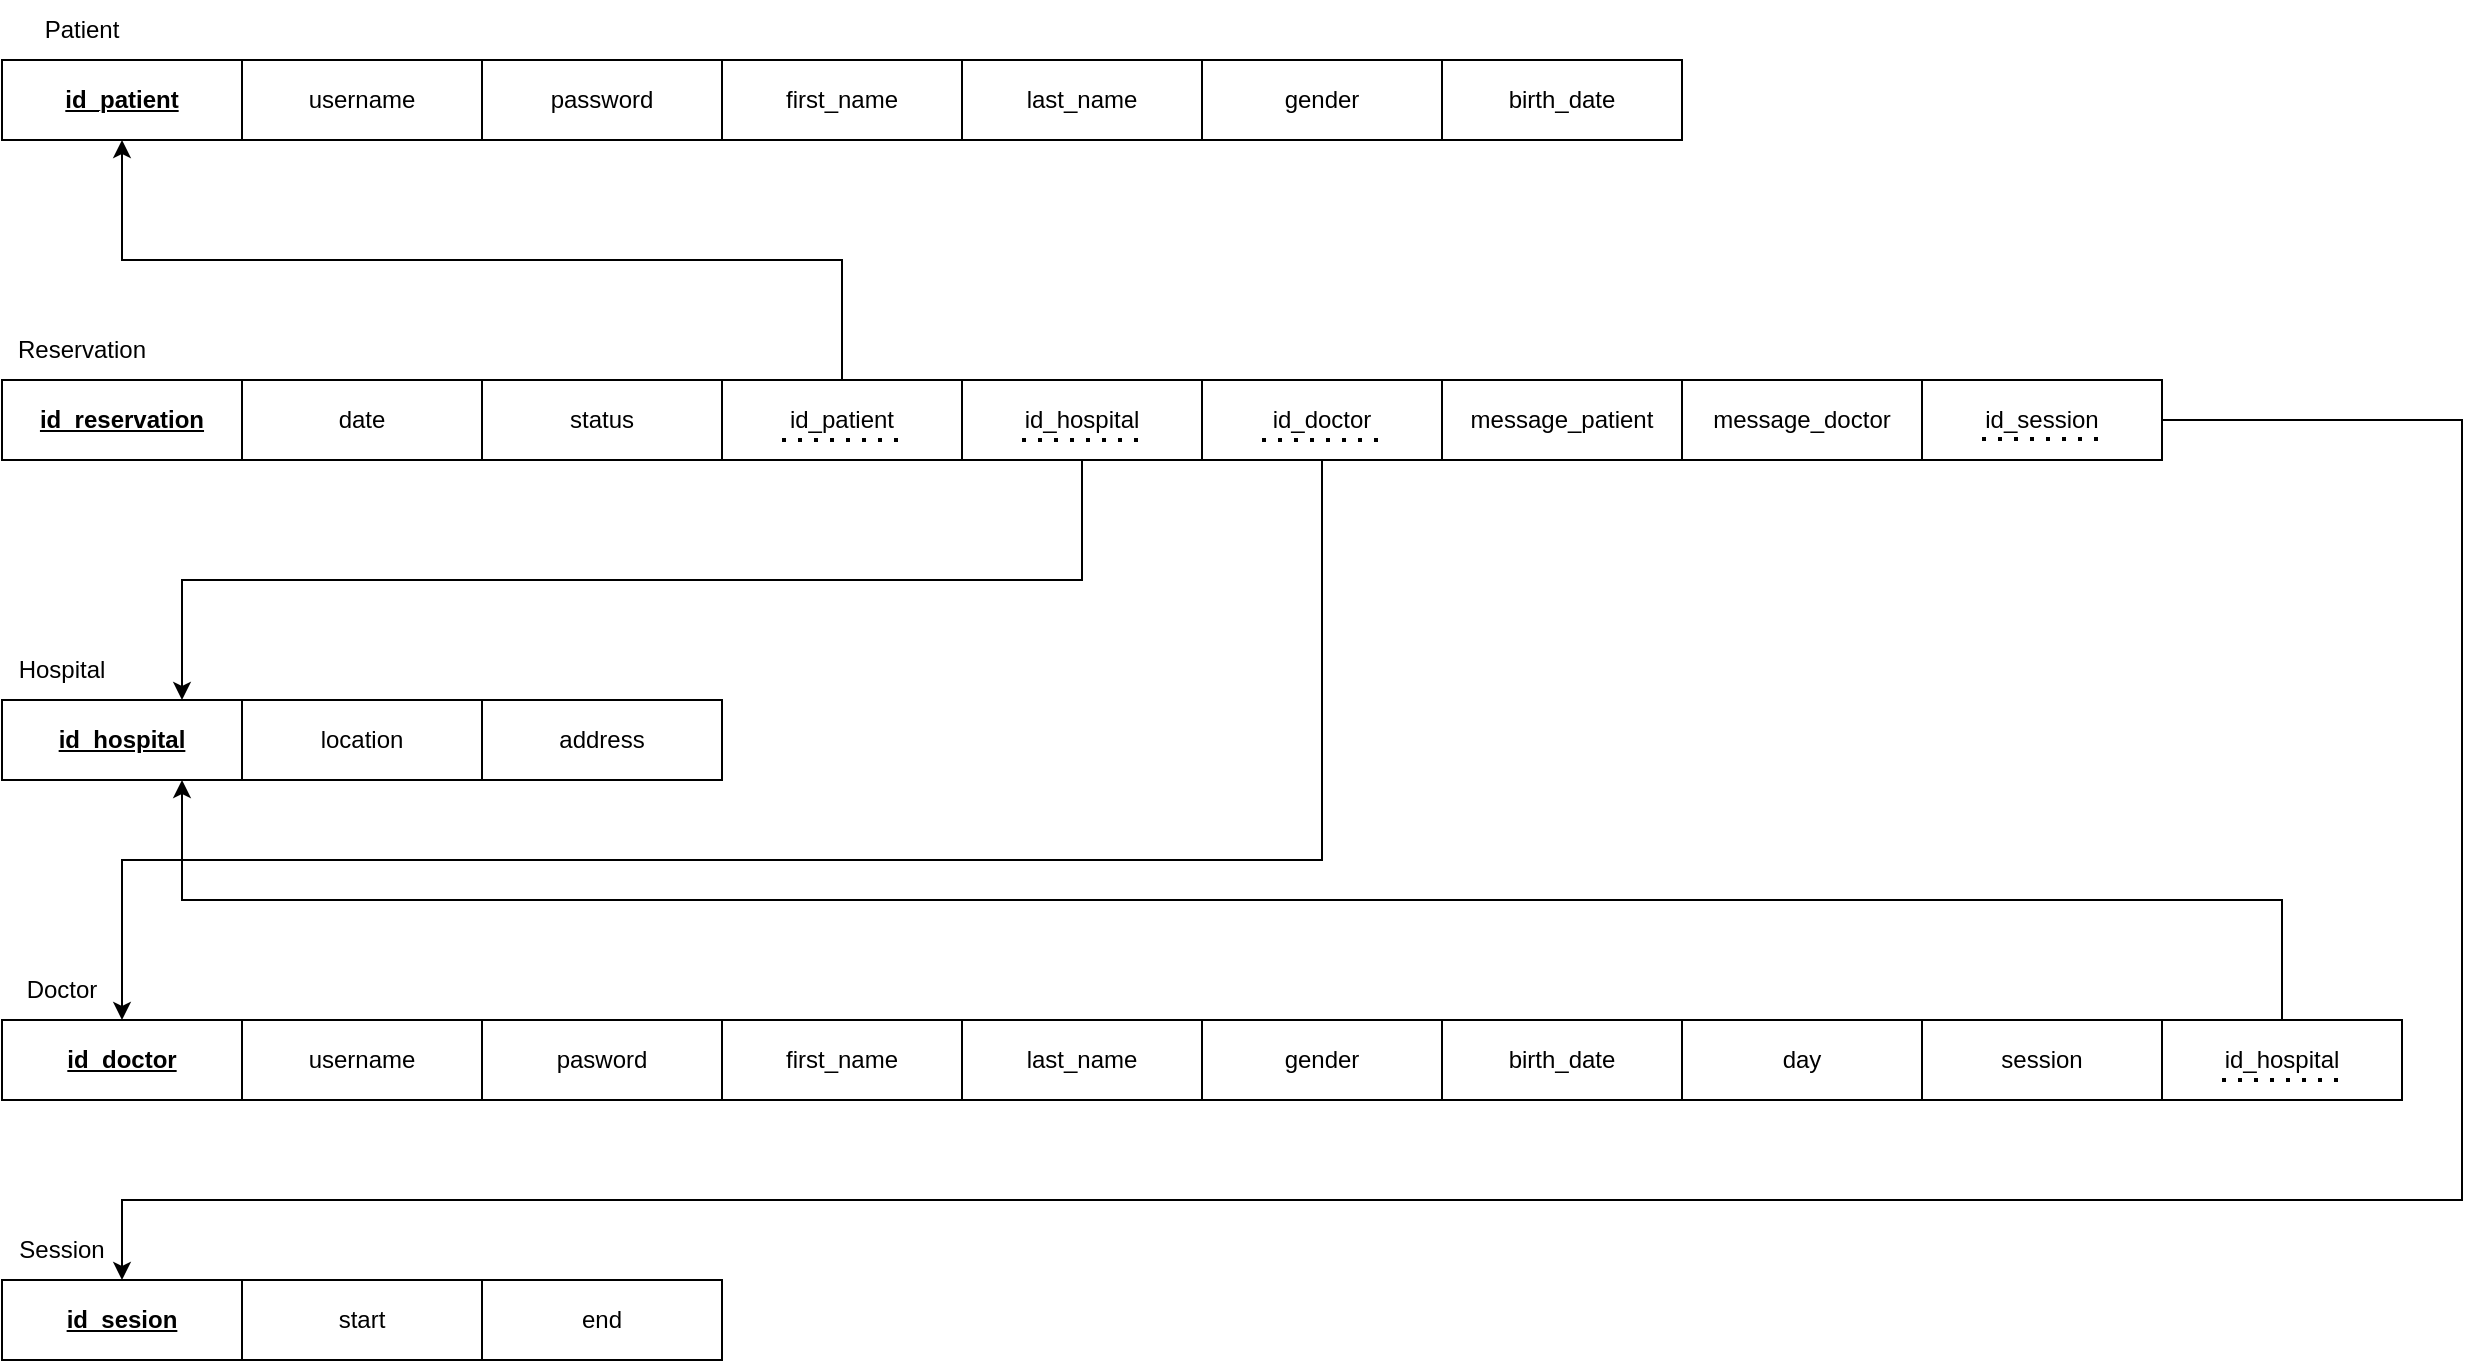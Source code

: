 <mxfile version="22.1.8" type="device">
  <diagram name="Halaman-1" id="E433UBFoiLZU9hsTaBsI">
    <mxGraphModel dx="1562" dy="754" grid="1" gridSize="10" guides="1" tooltips="1" connect="1" arrows="1" fold="1" page="1" pageScale="1" pageWidth="827" pageHeight="1169" math="0" shadow="0">
      <root>
        <mxCell id="0" />
        <mxCell id="1" parent="0" />
        <mxCell id="bJj9fVOKhckDJ1377FJL-13" value="Patient" style="text;html=1;strokeColor=none;fillColor=none;align=center;verticalAlign=middle;whiteSpace=wrap;rounded=0;" parent="1" vertex="1">
          <mxGeometry x="330" y="90" width="60" height="30" as="geometry" />
        </mxCell>
        <mxCell id="bJj9fVOKhckDJ1377FJL-19" value="Reservation" style="text;html=1;strokeColor=none;fillColor=none;align=center;verticalAlign=middle;whiteSpace=wrap;rounded=0;" parent="1" vertex="1">
          <mxGeometry x="330" y="250" width="60" height="30" as="geometry" />
        </mxCell>
        <mxCell id="bJj9fVOKhckDJ1377FJL-22" value="Doctor" style="text;html=1;strokeColor=none;fillColor=none;align=center;verticalAlign=middle;whiteSpace=wrap;rounded=0;" parent="1" vertex="1">
          <mxGeometry x="320" y="570" width="60" height="30" as="geometry" />
        </mxCell>
        <mxCell id="bJj9fVOKhckDJ1377FJL-23" value="Hospital" style="text;html=1;strokeColor=none;fillColor=none;align=center;verticalAlign=middle;whiteSpace=wrap;rounded=0;" parent="1" vertex="1">
          <mxGeometry x="320" y="410" width="60" height="30" as="geometry" />
        </mxCell>
        <mxCell id="bJj9fVOKhckDJ1377FJL-27" value="" style="group" parent="1" vertex="1" connectable="0">
          <mxGeometry x="320" y="280" width="840" height="60" as="geometry" />
        </mxCell>
        <mxCell id="bJj9fVOKhckDJ1377FJL-1" value="&lt;b&gt;&lt;u&gt;id_reservation&lt;/u&gt;&lt;/b&gt;" style="rounded=0;whiteSpace=wrap;html=1;" parent="bJj9fVOKhckDJ1377FJL-27" vertex="1">
          <mxGeometry width="120" height="40" as="geometry" />
        </mxCell>
        <mxCell id="bJj9fVOKhckDJ1377FJL-15" value="" style="group" parent="bJj9fVOKhckDJ1377FJL-27" vertex="1" connectable="0">
          <mxGeometry x="120" width="480" height="40" as="geometry" />
        </mxCell>
        <mxCell id="bJj9fVOKhckDJ1377FJL-3" value="id_hospital" style="rounded=0;whiteSpace=wrap;html=1;" parent="bJj9fVOKhckDJ1377FJL-15" vertex="1">
          <mxGeometry x="360" width="120" height="40" as="geometry" />
        </mxCell>
        <mxCell id="bJj9fVOKhckDJ1377FJL-4" value="date" style="rounded=0;whiteSpace=wrap;html=1;" parent="bJj9fVOKhckDJ1377FJL-15" vertex="1">
          <mxGeometry width="120" height="40" as="geometry" />
        </mxCell>
        <mxCell id="bJj9fVOKhckDJ1377FJL-5" value="id_patient" style="rounded=0;whiteSpace=wrap;html=1;" parent="bJj9fVOKhckDJ1377FJL-15" vertex="1">
          <mxGeometry x="240" width="120" height="40" as="geometry" />
        </mxCell>
        <mxCell id="bJj9fVOKhckDJ1377FJL-6" value="status" style="rounded=0;whiteSpace=wrap;html=1;" parent="bJj9fVOKhckDJ1377FJL-15" vertex="1">
          <mxGeometry x="120" width="120" height="40" as="geometry" />
        </mxCell>
        <mxCell id="bJj9fVOKhckDJ1377FJL-65" value="" style="endArrow=none;dashed=1;html=1;dashPattern=1 3;strokeWidth=2;rounded=0;" parent="bJj9fVOKhckDJ1377FJL-15" edge="1">
          <mxGeometry width="50" height="50" relative="1" as="geometry">
            <mxPoint x="270" y="30" as="sourcePoint" />
            <mxPoint x="330" y="30" as="targetPoint" />
          </mxGeometry>
        </mxCell>
        <mxCell id="bJj9fVOKhckDJ1377FJL-63" value="" style="endArrow=none;dashed=1;html=1;dashPattern=1 3;strokeWidth=2;rounded=0;" parent="bJj9fVOKhckDJ1377FJL-15" edge="1">
          <mxGeometry width="50" height="50" relative="1" as="geometry">
            <mxPoint x="390" y="30" as="sourcePoint" />
            <mxPoint x="450" y="30" as="targetPoint" />
          </mxGeometry>
        </mxCell>
        <mxCell id="bJj9fVOKhckDJ1377FJL-20" value="message_patient" style="rounded=0;whiteSpace=wrap;html=1;" parent="bJj9fVOKhckDJ1377FJL-27" vertex="1">
          <mxGeometry x="720" width="120" height="40" as="geometry" />
        </mxCell>
        <mxCell id="bJj9fVOKhckDJ1377FJL-21" value="id_doctor" style="rounded=0;whiteSpace=wrap;html=1;" parent="bJj9fVOKhckDJ1377FJL-27" vertex="1">
          <mxGeometry x="600" width="120" height="40" as="geometry" />
        </mxCell>
        <mxCell id="bJj9fVOKhckDJ1377FJL-60" value="" style="endArrow=none;dashed=1;html=1;dashPattern=1 3;strokeWidth=2;rounded=0;" parent="bJj9fVOKhckDJ1377FJL-27" edge="1">
          <mxGeometry width="50" height="50" relative="1" as="geometry">
            <mxPoint x="630" y="30" as="sourcePoint" />
            <mxPoint x="690" y="30" as="targetPoint" />
          </mxGeometry>
        </mxCell>
        <mxCell id="bJj9fVOKhckDJ1377FJL-47" value="id_hospital" style="rounded=0;whiteSpace=wrap;html=1;" parent="1" vertex="1">
          <mxGeometry x="1400" y="600" width="120" height="40" as="geometry" />
        </mxCell>
        <mxCell id="bJj9fVOKhckDJ1377FJL-52" value="" style="group" parent="1" vertex="1" connectable="0">
          <mxGeometry x="320" y="730" width="360" height="40" as="geometry" />
        </mxCell>
        <mxCell id="bJj9fVOKhckDJ1377FJL-49" value="start" style="rounded=0;whiteSpace=wrap;html=1;" parent="bJj9fVOKhckDJ1377FJL-52" vertex="1">
          <mxGeometry x="120" width="120" height="40" as="geometry" />
        </mxCell>
        <mxCell id="bJj9fVOKhckDJ1377FJL-50" value="end" style="rounded=0;whiteSpace=wrap;html=1;" parent="bJj9fVOKhckDJ1377FJL-52" vertex="1">
          <mxGeometry x="240" width="120" height="40" as="geometry" />
        </mxCell>
        <mxCell id="bJj9fVOKhckDJ1377FJL-51" value="&lt;u&gt;&lt;b&gt;id_sesion&lt;/b&gt;&lt;/u&gt;" style="rounded=0;whiteSpace=wrap;html=1;" parent="bJj9fVOKhckDJ1377FJL-52" vertex="1">
          <mxGeometry width="120" height="40" as="geometry" />
        </mxCell>
        <mxCell id="bJj9fVOKhckDJ1377FJL-53" value="Session" style="text;html=1;strokeColor=none;fillColor=none;align=center;verticalAlign=middle;whiteSpace=wrap;rounded=0;" parent="1" vertex="1">
          <mxGeometry x="320" y="700" width="60" height="30" as="geometry" />
        </mxCell>
        <mxCell id="bJj9fVOKhckDJ1377FJL-54" value="" style="group" parent="1" vertex="1" connectable="0">
          <mxGeometry x="320" y="120" width="840" height="40" as="geometry" />
        </mxCell>
        <mxCell id="bJj9fVOKhckDJ1377FJL-2" value="gender" style="rounded=0;whiteSpace=wrap;html=1;" parent="bJj9fVOKhckDJ1377FJL-54" vertex="1">
          <mxGeometry x="600" width="120" height="40" as="geometry" />
        </mxCell>
        <mxCell id="bJj9fVOKhckDJ1377FJL-7" value="last_name" style="rounded=0;whiteSpace=wrap;html=1;" parent="bJj9fVOKhckDJ1377FJL-54" vertex="1">
          <mxGeometry x="480" width="120" height="40" as="geometry" />
        </mxCell>
        <mxCell id="bJj9fVOKhckDJ1377FJL-8" value="first_name" style="rounded=0;whiteSpace=wrap;html=1;" parent="bJj9fVOKhckDJ1377FJL-54" vertex="1">
          <mxGeometry x="360" width="120" height="40" as="geometry" />
        </mxCell>
        <mxCell id="bJj9fVOKhckDJ1377FJL-9" value="password" style="rounded=0;whiteSpace=wrap;html=1;" parent="bJj9fVOKhckDJ1377FJL-54" vertex="1">
          <mxGeometry x="240" width="120" height="40" as="geometry" />
        </mxCell>
        <mxCell id="bJj9fVOKhckDJ1377FJL-10" value="" style="rounded=0;whiteSpace=wrap;html=1;" parent="bJj9fVOKhckDJ1377FJL-54" vertex="1">
          <mxGeometry x="120" width="120" height="40" as="geometry" />
        </mxCell>
        <mxCell id="bJj9fVOKhckDJ1377FJL-11" value="" style="rounded=0;whiteSpace=wrap;html=1;" parent="bJj9fVOKhckDJ1377FJL-54" vertex="1">
          <mxGeometry width="120" height="40" as="geometry" />
        </mxCell>
        <mxCell id="bJj9fVOKhckDJ1377FJL-16" value="&lt;b&gt;&lt;u&gt;id_patient&lt;/u&gt;&lt;/b&gt;" style="text;html=1;strokeColor=none;fillColor=none;align=center;verticalAlign=middle;whiteSpace=wrap;rounded=0;" parent="bJj9fVOKhckDJ1377FJL-54" vertex="1">
          <mxGeometry x="30" y="5" width="60" height="30" as="geometry" />
        </mxCell>
        <mxCell id="bJj9fVOKhckDJ1377FJL-17" value="username" style="text;html=1;strokeColor=none;fillColor=none;align=center;verticalAlign=middle;whiteSpace=wrap;rounded=0;" parent="bJj9fVOKhckDJ1377FJL-54" vertex="1">
          <mxGeometry x="150" y="5" width="60" height="30" as="geometry" />
        </mxCell>
        <mxCell id="bJj9fVOKhckDJ1377FJL-18" value="birth_date" style="rounded=0;whiteSpace=wrap;html=1;" parent="bJj9fVOKhckDJ1377FJL-54" vertex="1">
          <mxGeometry x="720" width="120" height="40" as="geometry" />
        </mxCell>
        <mxCell id="bJj9fVOKhckDJ1377FJL-55" value="" style="endArrow=classic;html=1;rounded=0;entryX=0.5;entryY=1;entryDx=0;entryDy=0;exitX=0.5;exitY=0;exitDx=0;exitDy=0;edgeStyle=orthogonalEdgeStyle;" parent="1" source="bJj9fVOKhckDJ1377FJL-5" target="bJj9fVOKhckDJ1377FJL-11" edge="1">
          <mxGeometry width="50" height="50" relative="1" as="geometry">
            <mxPoint x="530" y="280" as="sourcePoint" />
            <mxPoint x="580" y="230" as="targetPoint" />
          </mxGeometry>
        </mxCell>
        <mxCell id="bJj9fVOKhckDJ1377FJL-56" value="" style="endArrow=classic;html=1;rounded=0;exitX=0.5;exitY=1;exitDx=0;exitDy=0;edgeStyle=orthogonalEdgeStyle;entryX=0.75;entryY=0;entryDx=0;entryDy=0;" parent="1" source="bJj9fVOKhckDJ1377FJL-3" target="bJj9fVOKhckDJ1377FJL-24" edge="1">
          <mxGeometry width="50" height="50" relative="1" as="geometry">
            <mxPoint x="595" y="390" as="sourcePoint" />
            <mxPoint x="410" y="410" as="targetPoint" />
            <Array as="points">
              <mxPoint x="860" y="380" />
              <mxPoint x="410" y="380" />
            </Array>
          </mxGeometry>
        </mxCell>
        <mxCell id="bJj9fVOKhckDJ1377FJL-57" value="" style="endArrow=classic;html=1;rounded=0;entryX=0.5;entryY=0;entryDx=0;entryDy=0;exitX=0.5;exitY=1;exitDx=0;exitDy=0;edgeStyle=orthogonalEdgeStyle;" parent="1" source="bJj9fVOKhckDJ1377FJL-21" target="bJj9fVOKhckDJ1377FJL-29" edge="1">
          <mxGeometry width="50" height="50" relative="1" as="geometry">
            <mxPoint x="530" y="480" as="sourcePoint" />
            <mxPoint x="580" y="430" as="targetPoint" />
            <Array as="points">
              <mxPoint x="980" y="520" />
              <mxPoint x="380" y="520" />
            </Array>
          </mxGeometry>
        </mxCell>
        <mxCell id="bJj9fVOKhckDJ1377FJL-58" value="" style="endArrow=classic;html=1;rounded=0;entryX=1;entryY=1;entryDx=0;entryDy=0;edgeStyle=orthogonalEdgeStyle;" parent="1" edge="1">
          <mxGeometry width="50" height="50" relative="1" as="geometry">
            <mxPoint x="1400" y="300" as="sourcePoint" />
            <mxPoint x="380" y="730" as="targetPoint" />
            <Array as="points">
              <mxPoint x="1550" y="300" />
              <mxPoint x="1550" y="690" />
              <mxPoint x="380" y="690" />
            </Array>
          </mxGeometry>
        </mxCell>
        <mxCell id="bJj9fVOKhckDJ1377FJL-59" value="" style="endArrow=classic;html=1;rounded=0;exitX=0.5;exitY=0;exitDx=0;exitDy=0;entryX=0.75;entryY=1;entryDx=0;entryDy=0;edgeStyle=orthogonalEdgeStyle;" parent="1" source="bJj9fVOKhckDJ1377FJL-47" target="bJj9fVOKhckDJ1377FJL-24" edge="1">
          <mxGeometry width="50" height="50" relative="1" as="geometry">
            <mxPoint x="1090" y="780" as="sourcePoint" />
            <mxPoint x="1020" y="210" as="targetPoint" />
          </mxGeometry>
        </mxCell>
        <mxCell id="bJj9fVOKhckDJ1377FJL-66" value="" style="group" parent="1" vertex="1" connectable="0">
          <mxGeometry x="320" y="600" width="1170" height="40" as="geometry" />
        </mxCell>
        <mxCell id="bJj9fVOKhckDJ1377FJL-28" value="" style="group" parent="bJj9fVOKhckDJ1377FJL-66" vertex="1" connectable="0">
          <mxGeometry width="840" height="40" as="geometry" />
        </mxCell>
        <mxCell id="bJj9fVOKhckDJ1377FJL-29" value="&lt;u&gt;&lt;b&gt;id_doctor&lt;/b&gt;&lt;/u&gt;" style="rounded=0;whiteSpace=wrap;html=1;" parent="bJj9fVOKhckDJ1377FJL-28" vertex="1">
          <mxGeometry width="120" height="40" as="geometry" />
        </mxCell>
        <mxCell id="bJj9fVOKhckDJ1377FJL-30" value="" style="group" parent="bJj9fVOKhckDJ1377FJL-28" vertex="1" connectable="0">
          <mxGeometry x="120" width="480" height="40" as="geometry" />
        </mxCell>
        <mxCell id="bJj9fVOKhckDJ1377FJL-31" value="last_name" style="rounded=0;whiteSpace=wrap;html=1;" parent="bJj9fVOKhckDJ1377FJL-30" vertex="1">
          <mxGeometry x="360" width="120" height="40" as="geometry" />
        </mxCell>
        <mxCell id="bJj9fVOKhckDJ1377FJL-32" value="username" style="rounded=0;whiteSpace=wrap;html=1;" parent="bJj9fVOKhckDJ1377FJL-30" vertex="1">
          <mxGeometry width="120" height="40" as="geometry" />
        </mxCell>
        <mxCell id="bJj9fVOKhckDJ1377FJL-33" value="first_name" style="rounded=0;whiteSpace=wrap;html=1;" parent="bJj9fVOKhckDJ1377FJL-30" vertex="1">
          <mxGeometry x="240" width="120" height="40" as="geometry" />
        </mxCell>
        <mxCell id="bJj9fVOKhckDJ1377FJL-34" value="pasword" style="rounded=0;whiteSpace=wrap;html=1;" parent="bJj9fVOKhckDJ1377FJL-30" vertex="1">
          <mxGeometry x="120" width="120" height="40" as="geometry" />
        </mxCell>
        <mxCell id="bJj9fVOKhckDJ1377FJL-35" value="birth_date" style="rounded=0;whiteSpace=wrap;html=1;" parent="bJj9fVOKhckDJ1377FJL-28" vertex="1">
          <mxGeometry x="720" width="120" height="40" as="geometry" />
        </mxCell>
        <mxCell id="bJj9fVOKhckDJ1377FJL-36" value="gender" style="rounded=0;whiteSpace=wrap;html=1;" parent="bJj9fVOKhckDJ1377FJL-28" vertex="1">
          <mxGeometry x="600" width="120" height="40" as="geometry" />
        </mxCell>
        <mxCell id="bJj9fVOKhckDJ1377FJL-37" value="day" style="rounded=0;whiteSpace=wrap;html=1;" parent="bJj9fVOKhckDJ1377FJL-66" vertex="1">
          <mxGeometry x="840" width="120" height="40" as="geometry" />
        </mxCell>
        <mxCell id="bJj9fVOKhckDJ1377FJL-48" value="session" style="rounded=0;whiteSpace=wrap;html=1;" parent="bJj9fVOKhckDJ1377FJL-66" vertex="1">
          <mxGeometry x="960" width="120" height="40" as="geometry" />
        </mxCell>
        <mxCell id="bJj9fVOKhckDJ1377FJL-62" value="" style="endArrow=none;dashed=1;html=1;dashPattern=1 3;strokeWidth=2;rounded=0;" parent="bJj9fVOKhckDJ1377FJL-66" edge="1">
          <mxGeometry width="50" height="50" relative="1" as="geometry">
            <mxPoint x="1110" y="30" as="sourcePoint" />
            <mxPoint x="1170" y="30" as="targetPoint" />
          </mxGeometry>
        </mxCell>
        <mxCell id="bJj9fVOKhckDJ1377FJL-67" value="" style="group" parent="1" vertex="1" connectable="0">
          <mxGeometry x="320" y="440" width="360" height="40" as="geometry" />
        </mxCell>
        <mxCell id="bJj9fVOKhckDJ1377FJL-24" value="&lt;b&gt;&lt;u&gt;id_hospital&lt;/u&gt;&lt;/b&gt;" style="rounded=0;whiteSpace=wrap;html=1;" parent="bJj9fVOKhckDJ1377FJL-67" vertex="1">
          <mxGeometry width="120" height="40" as="geometry" />
        </mxCell>
        <mxCell id="bJj9fVOKhckDJ1377FJL-25" value="address" style="rounded=0;whiteSpace=wrap;html=1;" parent="bJj9fVOKhckDJ1377FJL-67" vertex="1">
          <mxGeometry x="240" width="120" height="40" as="geometry" />
        </mxCell>
        <mxCell id="bJj9fVOKhckDJ1377FJL-26" value="location" style="rounded=0;whiteSpace=wrap;html=1;" parent="bJj9fVOKhckDJ1377FJL-67" vertex="1">
          <mxGeometry x="120" width="120" height="40" as="geometry" />
        </mxCell>
        <mxCell id="jQFFykf5YiyYOOhHJ7jJ-1" value="id_session" style="rounded=0;whiteSpace=wrap;html=1;" parent="1" vertex="1">
          <mxGeometry x="1280" y="280" width="120" height="40" as="geometry" />
        </mxCell>
        <mxCell id="bJj9fVOKhckDJ1377FJL-64" value="" style="endArrow=none;dashed=1;html=1;dashPattern=1 3;strokeWidth=2;rounded=0;" parent="1" edge="1">
          <mxGeometry width="50" height="50" relative="1" as="geometry">
            <mxPoint x="1310" y="309.5" as="sourcePoint" />
            <mxPoint x="1370" y="309.5" as="targetPoint" />
          </mxGeometry>
        </mxCell>
        <mxCell id="jQFFykf5YiyYOOhHJ7jJ-5" value="message_doctor" style="rounded=0;whiteSpace=wrap;html=1;" parent="1" vertex="1">
          <mxGeometry x="1160" y="280" width="120" height="40" as="geometry" />
        </mxCell>
      </root>
    </mxGraphModel>
  </diagram>
</mxfile>

